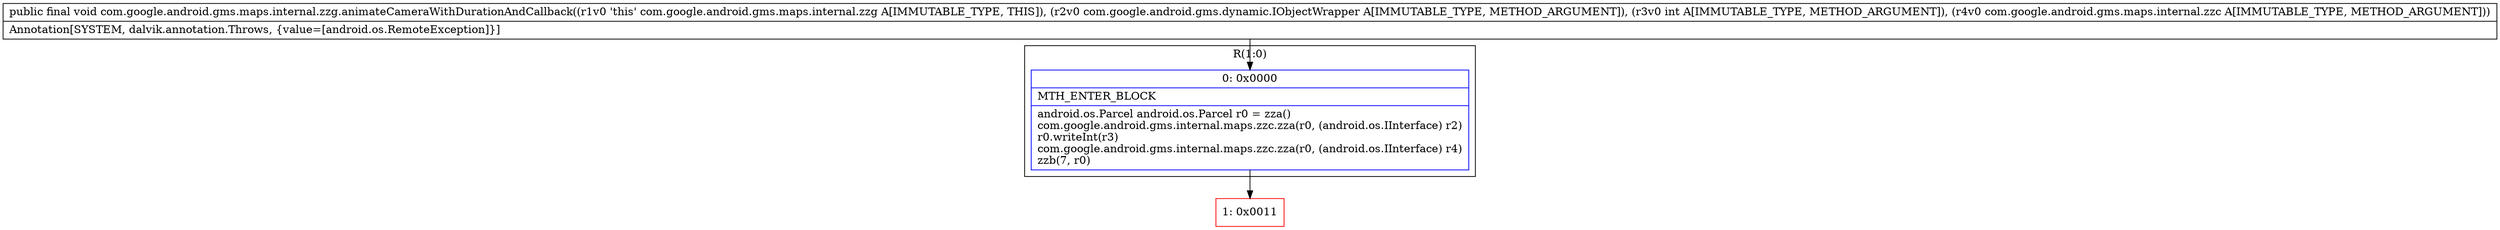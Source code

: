 digraph "CFG forcom.google.android.gms.maps.internal.zzg.animateCameraWithDurationAndCallback(Lcom\/google\/android\/gms\/dynamic\/IObjectWrapper;ILcom\/google\/android\/gms\/maps\/internal\/zzc;)V" {
subgraph cluster_Region_1620340383 {
label = "R(1:0)";
node [shape=record,color=blue];
Node_0 [shape=record,label="{0\:\ 0x0000|MTH_ENTER_BLOCK\l|android.os.Parcel android.os.Parcel r0 = zza()\lcom.google.android.gms.internal.maps.zzc.zza(r0, (android.os.IInterface) r2)\lr0.writeInt(r3)\lcom.google.android.gms.internal.maps.zzc.zza(r0, (android.os.IInterface) r4)\lzzb(7, r0)\l}"];
}
Node_1 [shape=record,color=red,label="{1\:\ 0x0011}"];
MethodNode[shape=record,label="{public final void com.google.android.gms.maps.internal.zzg.animateCameraWithDurationAndCallback((r1v0 'this' com.google.android.gms.maps.internal.zzg A[IMMUTABLE_TYPE, THIS]), (r2v0 com.google.android.gms.dynamic.IObjectWrapper A[IMMUTABLE_TYPE, METHOD_ARGUMENT]), (r3v0 int A[IMMUTABLE_TYPE, METHOD_ARGUMENT]), (r4v0 com.google.android.gms.maps.internal.zzc A[IMMUTABLE_TYPE, METHOD_ARGUMENT]))  | Annotation[SYSTEM, dalvik.annotation.Throws, \{value=[android.os.RemoteException]\}]\l}"];
MethodNode -> Node_0;
Node_0 -> Node_1;
}

